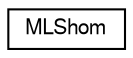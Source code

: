 digraph "Graphical Class Hierarchy"
{
  edge [fontname="FreeSans",fontsize="10",labelfontname="FreeSans",labelfontsize="10"];
  node [fontname="FreeSans",fontsize="10",shape=record];
  rankdir="LR";
  Node1 [label="MLShom",height=0.2,width=0.4,color="black", fillcolor="white", style="filled",URL="$classMLShom.html"];
}
